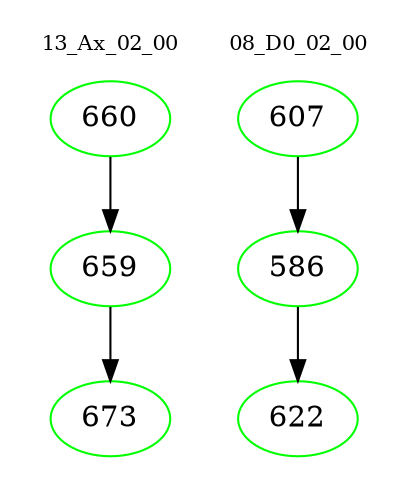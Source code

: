 digraph{
subgraph cluster_0 {
color = white
label = "13_Ax_02_00";
fontsize=10;
T0_660 [label="660", color="green"]
T0_660 -> T0_659 [color="black"]
T0_659 [label="659", color="green"]
T0_659 -> T0_673 [color="black"]
T0_673 [label="673", color="green"]
}
subgraph cluster_1 {
color = white
label = "08_D0_02_00";
fontsize=10;
T1_607 [label="607", color="green"]
T1_607 -> T1_586 [color="black"]
T1_586 [label="586", color="green"]
T1_586 -> T1_622 [color="black"]
T1_622 [label="622", color="green"]
}
}
